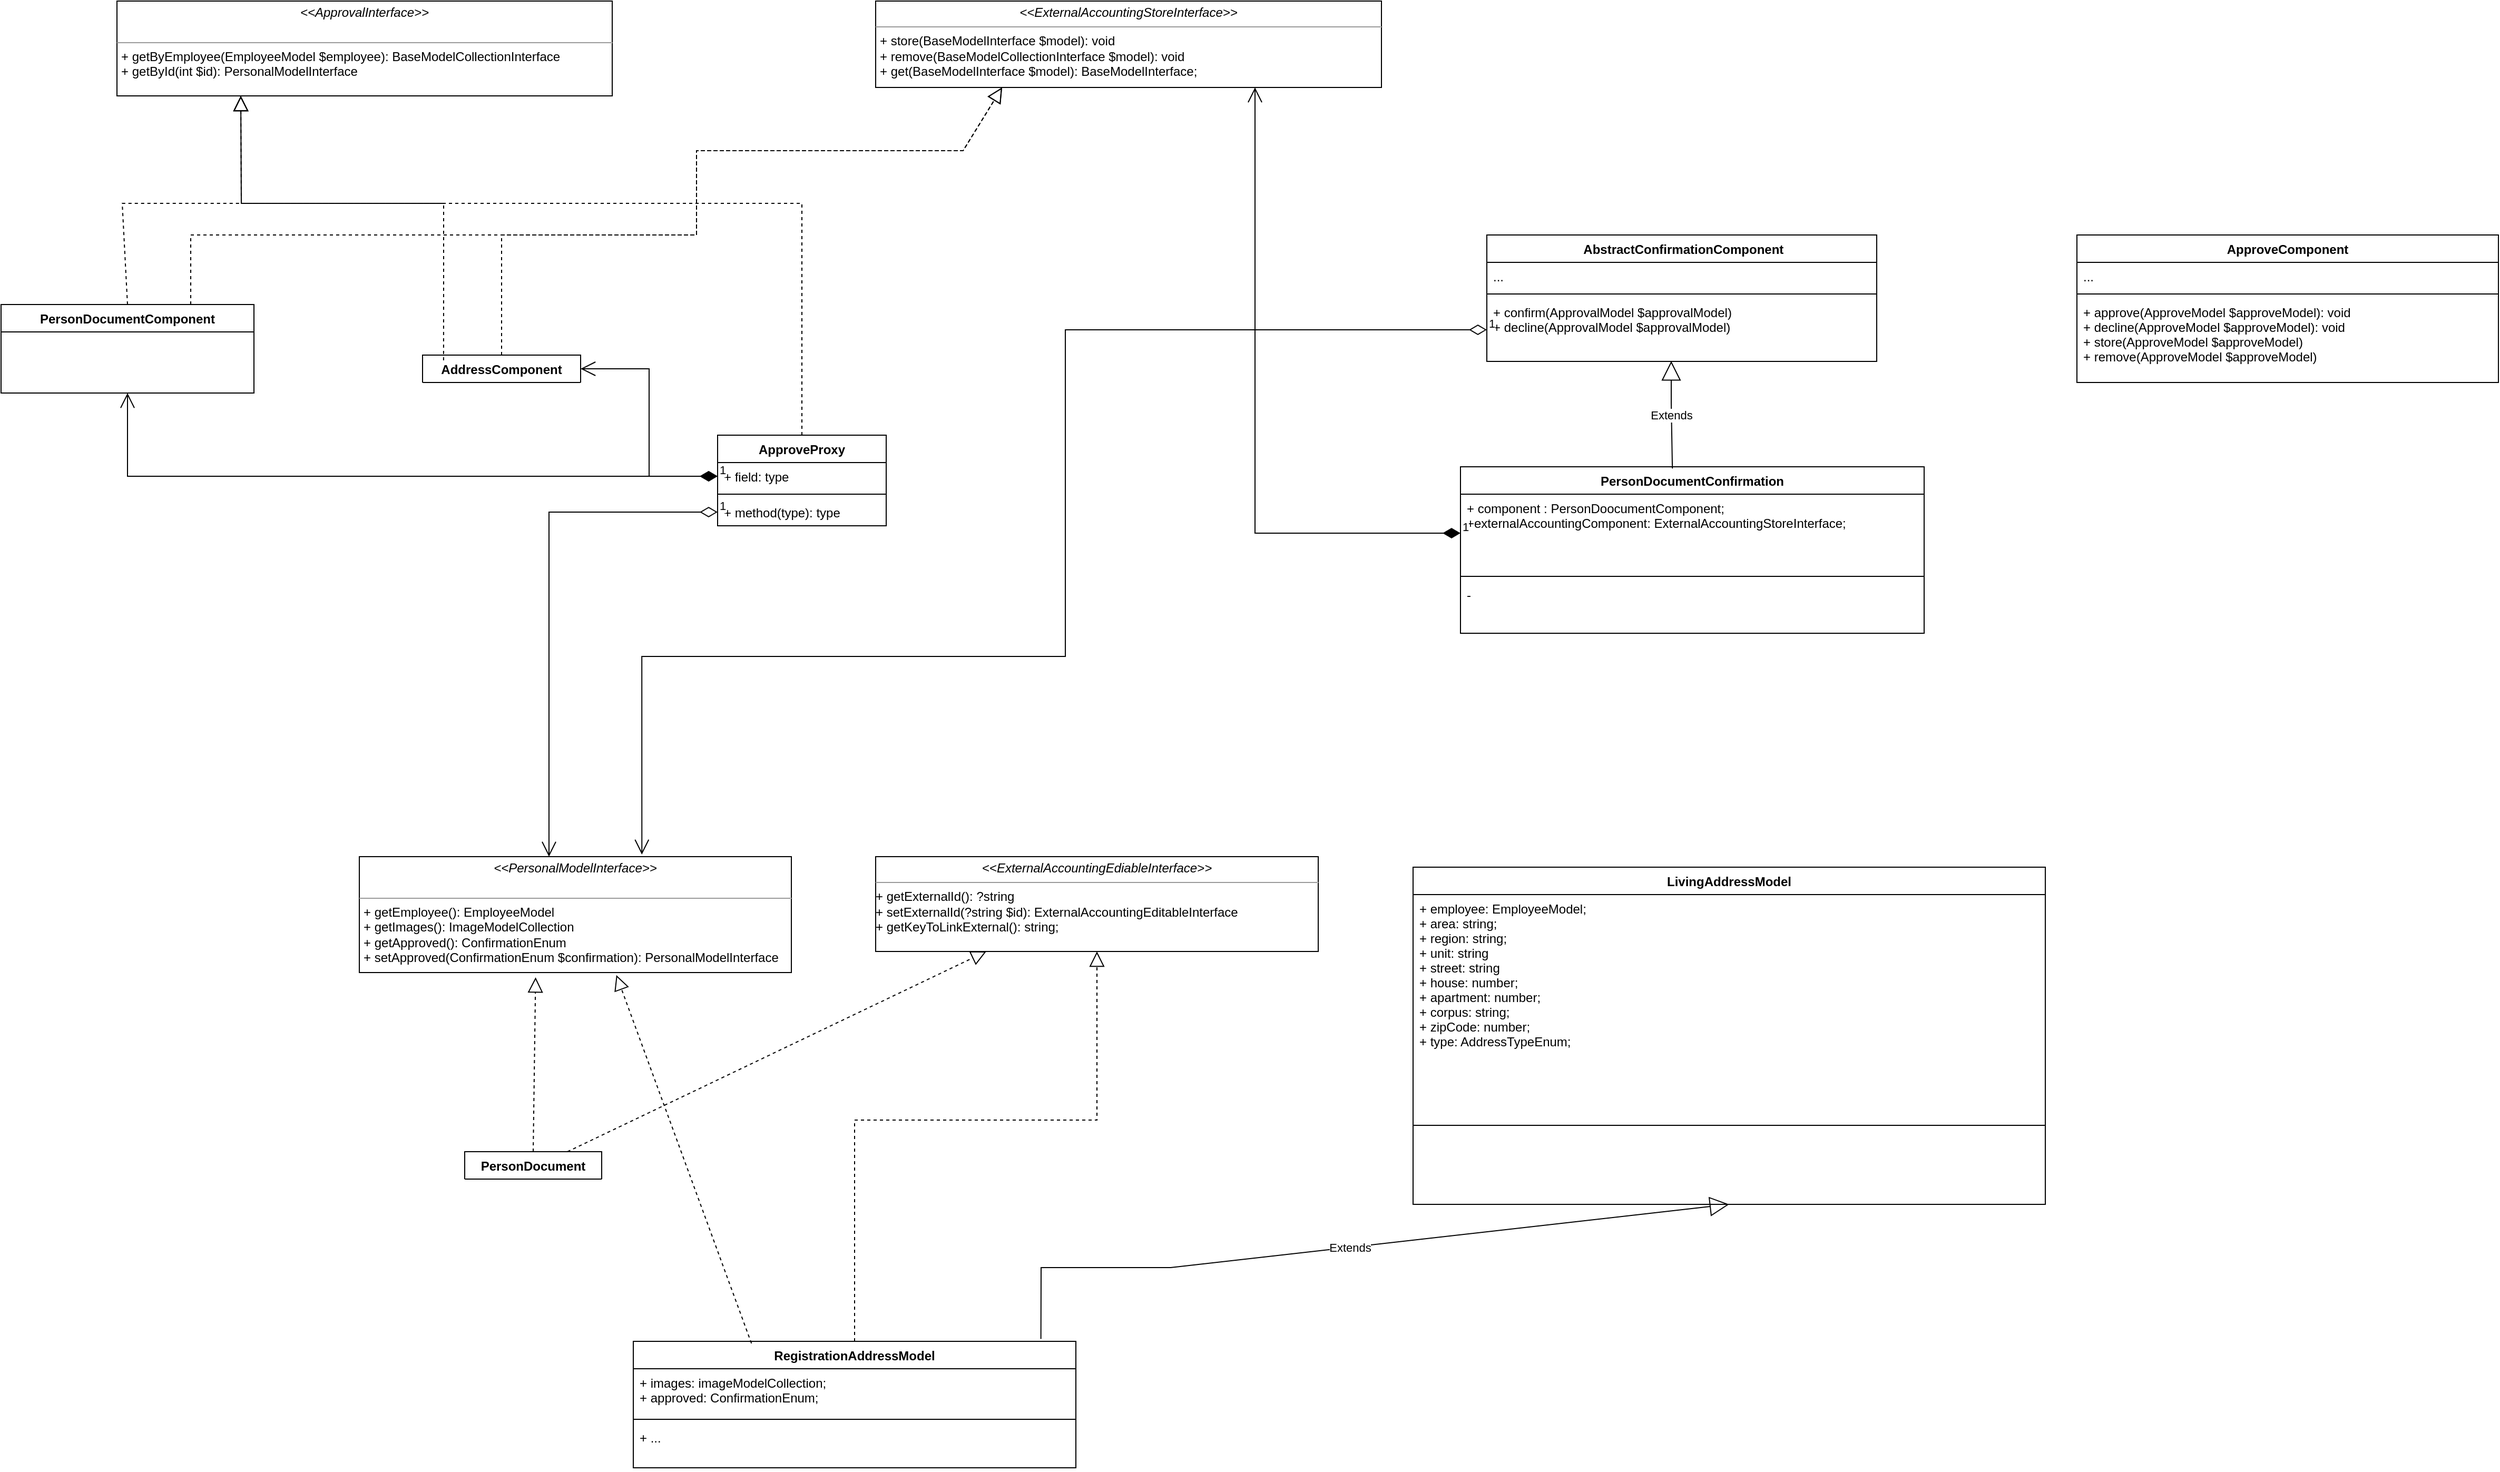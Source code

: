 <mxfile version="16.1.0" type="github">
  <diagram id="C5RBs43oDa-KdzZeNtuy" name="Page-1">
    <mxGraphModel dx="2844" dy="1664" grid="1" gridSize="10" guides="1" tooltips="1" connect="1" arrows="1" fold="1" page="1" pageScale="1" pageWidth="3300" pageHeight="4681" math="0" shadow="0">
      <root>
        <mxCell id="WIyWlLk6GJQsqaUBKTNV-0" />
        <mxCell id="WIyWlLk6GJQsqaUBKTNV-1" parent="WIyWlLk6GJQsqaUBKTNV-0" />
        <mxCell id="jNdyc2vnMrTo6YjB5sLs-2" value="PersonDocument" style="swimlane;fontStyle=1;align=center;verticalAlign=top;childLayout=stackLayout;horizontal=1;startSize=26;horizontalStack=0;resizeParent=1;resizeParentMax=0;resizeLast=0;collapsible=1;marginBottom=0;" parent="WIyWlLk6GJQsqaUBKTNV-1" vertex="1" collapsed="1">
          <mxGeometry x="740" y="1870" width="130" height="26" as="geometry">
            <mxRectangle x="1095" y="430" width="460" height="284" as="alternateBounds" />
          </mxGeometry>
        </mxCell>
        <mxCell id="jNdyc2vnMrTo6YjB5sLs-3" value="+ type: ExternalAccountingPassportDocumentTypeEnum&#xa;+ series: string&#xa;+ number: int&#xa;+ issuedDate: DateTimeInterface&#xa;+ issuedBy: string&#xa;+ validUntil: DateTimeinterface;&#xa;+ photoInsertionDate: DateTimeInterface;&#xa;+ employee: EmployeeModel;&#xa;+ images: ImageModelCollection;&#xa;+ approved: ConfirmationEnum;&#xa;&#xa;&#xa; " style="text;strokeColor=none;fillColor=none;align=left;verticalAlign=top;spacingLeft=4;spacingRight=4;overflow=hidden;rotatable=0;points=[[0,0.5],[1,0.5]];portConstraint=eastwest;" parent="jNdyc2vnMrTo6YjB5sLs-2" vertex="1">
          <mxGeometry y="26" width="130" height="194" as="geometry" />
        </mxCell>
        <mxCell id="jNdyc2vnMrTo6YjB5sLs-4" value="" style="line;strokeWidth=1;fillColor=none;align=left;verticalAlign=middle;spacingTop=-1;spacingLeft=3;spacingRight=3;rotatable=0;labelPosition=right;points=[];portConstraint=eastwest;" parent="jNdyc2vnMrTo6YjB5sLs-2" vertex="1">
          <mxGeometry y="220" width="130" height="18" as="geometry" />
        </mxCell>
        <mxCell id="jNdyc2vnMrTo6YjB5sLs-5" value="+ ..." style="text;strokeColor=none;fillColor=none;align=left;verticalAlign=top;spacingLeft=4;spacingRight=4;overflow=hidden;rotatable=0;points=[[0,0.5],[1,0.5]];portConstraint=eastwest;" parent="jNdyc2vnMrTo6YjB5sLs-2" vertex="1">
          <mxGeometry y="238" width="130" height="46" as="geometry" />
        </mxCell>
        <mxCell id="jNdyc2vnMrTo6YjB5sLs-6" value="&lt;p style=&quot;margin: 0px ; margin-top: 4px ; text-align: center&quot;&gt;&lt;i&gt;&amp;lt;&amp;lt;PersonalModelInterface&amp;gt;&amp;gt;&lt;/i&gt;&lt;br&gt;&lt;br&gt;&lt;/p&gt;&lt;hr size=&quot;1&quot;&gt;&lt;p style=&quot;margin: 0px ; margin-left: 4px&quot;&gt;&lt;/p&gt;&lt;p style=&quot;margin: 0px ; margin-left: 4px&quot;&gt;+ getEmployee(): EmployeeModel&lt;br&gt;+ getImages(): ImageModelCollection&lt;/p&gt;&lt;p style=&quot;margin: 0px ; margin-left: 4px&quot;&gt;+ getApproved(): ConfirmationEnum&lt;/p&gt;&lt;p style=&quot;margin: 0px ; margin-left: 4px&quot;&gt;+ setApproved(ConfirmationEnum $confirmation&lt;span&gt;): PersonalModelInterface&lt;/span&gt;&lt;/p&gt;" style="verticalAlign=top;align=left;overflow=fill;fontSize=12;fontFamily=Helvetica;html=1;" parent="WIyWlLk6GJQsqaUBKTNV-1" vertex="1">
          <mxGeometry x="640" y="1590" width="410" height="110" as="geometry" />
        </mxCell>
        <mxCell id="jNdyc2vnMrTo6YjB5sLs-7" value="" style="endArrow=block;dashed=1;endFill=0;endSize=12;html=1;rounded=0;entryX=0.408;entryY=1.041;entryDx=0;entryDy=0;exitX=0.5;exitY=0;exitDx=0;exitDy=0;entryPerimeter=0;" parent="WIyWlLk6GJQsqaUBKTNV-1" source="jNdyc2vnMrTo6YjB5sLs-2" target="jNdyc2vnMrTo6YjB5sLs-6" edge="1">
          <mxGeometry width="160" relative="1" as="geometry">
            <mxPoint x="475" y="1970" as="sourcePoint" />
            <mxPoint x="635" y="1970" as="targetPoint" />
          </mxGeometry>
        </mxCell>
        <mxCell id="3lvFxV43IL27FloCC7F8-0" value="LivingAddressModel" style="swimlane;fontStyle=1;align=center;verticalAlign=top;childLayout=stackLayout;horizontal=1;startSize=26;horizontalStack=0;resizeParent=1;resizeParentMax=0;resizeLast=0;collapsible=1;marginBottom=0;" parent="WIyWlLk6GJQsqaUBKTNV-1" vertex="1">
          <mxGeometry x="1640" y="1600" width="600" height="320" as="geometry">
            <mxRectangle x="1970" y="920" width="160" height="26" as="alternateBounds" />
          </mxGeometry>
        </mxCell>
        <mxCell id="3lvFxV43IL27FloCC7F8-1" value="+ employee: EmployeeModel;&#xa;+ area: string;&#xa;+ region: string;&#xa;+ unit: string&#xa;+ street: string&#xa;+ house: number;&#xa;+ apartment: number;&#xa;+ corpus: string;&#xa;+ zipCode: number;&#xa;+ type: AddressTypeEnum;" style="text;strokeColor=none;fillColor=none;align=left;verticalAlign=top;spacingLeft=4;spacingRight=4;overflow=hidden;rotatable=0;points=[[0,0.5],[1,0.5]];portConstraint=eastwest;" parent="3lvFxV43IL27FloCC7F8-0" vertex="1">
          <mxGeometry y="26" width="600" height="144" as="geometry" />
        </mxCell>
        <mxCell id="3lvFxV43IL27FloCC7F8-2" value="" style="line;strokeWidth=1;fillColor=none;align=left;verticalAlign=middle;spacingTop=-1;spacingLeft=3;spacingRight=3;rotatable=0;labelPosition=right;points=[];portConstraint=eastwest;" parent="3lvFxV43IL27FloCC7F8-0" vertex="1">
          <mxGeometry y="170" width="600" height="150" as="geometry" />
        </mxCell>
        <mxCell id="3lvFxV43IL27FloCC7F8-4" value="RegistrationAddressModel" style="swimlane;fontStyle=1;align=center;verticalAlign=top;childLayout=stackLayout;horizontal=1;startSize=26;horizontalStack=0;resizeParent=1;resizeParentMax=0;resizeLast=0;collapsible=1;marginBottom=0;" parent="WIyWlLk6GJQsqaUBKTNV-1" vertex="1">
          <mxGeometry x="900" y="2050" width="420" height="120" as="geometry">
            <mxRectangle x="1770" y="1230" width="190" height="26" as="alternateBounds" />
          </mxGeometry>
        </mxCell>
        <mxCell id="3lvFxV43IL27FloCC7F8-5" value="+ images: imageModelCollection;&#xa;+ approved: ConfirmationEnum;" style="text;strokeColor=none;fillColor=none;align=left;verticalAlign=top;spacingLeft=4;spacingRight=4;overflow=hidden;rotatable=0;points=[[0,0.5],[1,0.5]];portConstraint=eastwest;" parent="3lvFxV43IL27FloCC7F8-4" vertex="1">
          <mxGeometry y="26" width="420" height="44" as="geometry" />
        </mxCell>
        <mxCell id="3lvFxV43IL27FloCC7F8-6" value="" style="line;strokeWidth=1;fillColor=none;align=left;verticalAlign=middle;spacingTop=-1;spacingLeft=3;spacingRight=3;rotatable=0;labelPosition=right;points=[];portConstraint=eastwest;" parent="3lvFxV43IL27FloCC7F8-4" vertex="1">
          <mxGeometry y="70" width="420" height="8" as="geometry" />
        </mxCell>
        <mxCell id="3lvFxV43IL27FloCC7F8-7" value="+ ..." style="text;strokeColor=none;fillColor=none;align=left;verticalAlign=top;spacingLeft=4;spacingRight=4;overflow=hidden;rotatable=0;points=[[0,0.5],[1,0.5]];portConstraint=eastwest;" parent="3lvFxV43IL27FloCC7F8-4" vertex="1">
          <mxGeometry y="78" width="420" height="42" as="geometry" />
        </mxCell>
        <mxCell id="3lvFxV43IL27FloCC7F8-8" value="" style="endArrow=block;dashed=1;endFill=0;endSize=12;html=1;rounded=0;entryX=0.595;entryY=1.022;entryDx=0;entryDy=0;entryPerimeter=0;exitX=0.267;exitY=0.016;exitDx=0;exitDy=0;exitPerimeter=0;" parent="WIyWlLk6GJQsqaUBKTNV-1" source="3lvFxV43IL27FloCC7F8-4" target="jNdyc2vnMrTo6YjB5sLs-6" edge="1">
          <mxGeometry width="160" relative="1" as="geometry">
            <mxPoint x="750" y="2090" as="sourcePoint" />
            <mxPoint x="910" y="2090" as="targetPoint" />
          </mxGeometry>
        </mxCell>
        <mxCell id="3lvFxV43IL27FloCC7F8-9" value="Extends" style="endArrow=block;endSize=16;endFill=0;html=1;rounded=0;exitX=0.921;exitY=-0.019;exitDx=0;exitDy=0;exitPerimeter=0;entryX=0.5;entryY=1;entryDx=0;entryDy=0;" parent="WIyWlLk6GJQsqaUBKTNV-1" source="3lvFxV43IL27FloCC7F8-4" target="3lvFxV43IL27FloCC7F8-0" edge="1">
          <mxGeometry width="160" relative="1" as="geometry">
            <mxPoint x="1000" y="2170" as="sourcePoint" />
            <mxPoint x="1250" y="1900" as="targetPoint" />
            <Array as="points">
              <mxPoint x="1287" y="1980" />
              <mxPoint x="1410" y="1980" />
            </Array>
          </mxGeometry>
        </mxCell>
        <mxCell id="3lvFxV43IL27FloCC7F8-11" value="&lt;p style=&quot;margin: 0px ; margin-top: 4px ; text-align: center&quot;&gt;&lt;i&gt;&amp;lt;&amp;lt;ApprovalInterface&amp;gt;&amp;gt;&lt;/i&gt;&lt;br&gt;&lt;br&gt;&lt;/p&gt;&lt;hr size=&quot;1&quot;&gt;&lt;p style=&quot;margin: 0px ; margin-left: 4px&quot;&gt;&lt;/p&gt;&lt;p style=&quot;margin: 0px ; margin-left: 4px&quot;&gt;+ getByEmployee(EmployeeModel $employee): BaseModelCollectionInterface&lt;br&gt;+ getById(int $id): PersonalModelInterface&lt;/p&gt;" style="verticalAlign=top;align=left;overflow=fill;fontSize=12;fontFamily=Helvetica;html=1;" parent="WIyWlLk6GJQsqaUBKTNV-1" vertex="1">
          <mxGeometry x="410" y="778" width="470" height="90" as="geometry" />
        </mxCell>
        <mxCell id="giyvg8UXYSV1kOh0cT8f-0" value="PersonDocumentComponent" style="swimlane;fontStyle=1;align=center;verticalAlign=top;childLayout=stackLayout;horizontal=1;startSize=26;horizontalStack=0;resizeParent=1;resizeParentMax=0;resizeLast=0;collapsible=1;marginBottom=0;" vertex="1" collapsed="1" parent="WIyWlLk6GJQsqaUBKTNV-1">
          <mxGeometry x="300" y="1066" width="240" height="84" as="geometry">
            <mxRectangle x="300" y="1066" width="420" height="202" as="alternateBounds" />
          </mxGeometry>
        </mxCell>
        <mxCell id="giyvg8UXYSV1kOh0cT8f-1" value="+ modelCreatorInterface: type" style="text;strokeColor=none;fillColor=none;align=left;verticalAlign=top;spacingLeft=4;spacingRight=4;overflow=hidden;rotatable=0;points=[[0,0.5],[1,0.5]];portConstraint=eastwest;" vertex="1" parent="giyvg8UXYSV1kOh0cT8f-0">
          <mxGeometry y="26" width="240" height="74" as="geometry" />
        </mxCell>
        <mxCell id="giyvg8UXYSV1kOh0cT8f-2" value="" style="line;strokeWidth=1;fillColor=none;align=left;verticalAlign=middle;spacingTop=-1;spacingLeft=3;spacingRight=3;rotatable=0;labelPosition=right;points=[];portConstraint=eastwest;" vertex="1" parent="giyvg8UXYSV1kOh0cT8f-0">
          <mxGeometry y="100" width="240" height="8" as="geometry" />
        </mxCell>
        <mxCell id="giyvg8UXYSV1kOh0cT8f-3" value="&#xa;+ getByEmployee(EmployeeModel $employee): BaseModelCollectionInterface&#xa;+ getById(int $id): PersonalModelInterface&#xa;+ store()&#xa;+ remove()&#xa;" style="text;strokeColor=none;fillColor=none;align=left;verticalAlign=top;spacingLeft=4;spacingRight=4;overflow=hidden;rotatable=0;points=[[0,0.5],[1,0.5]];portConstraint=eastwest;" vertex="1" parent="giyvg8UXYSV1kOh0cT8f-0">
          <mxGeometry y="108" width="240" height="94" as="geometry" />
        </mxCell>
        <mxCell id="giyvg8UXYSV1kOh0cT8f-4" value="AddressComponent" style="swimlane;fontStyle=1;align=center;verticalAlign=top;childLayout=stackLayout;horizontal=1;startSize=26;horizontalStack=0;resizeParent=1;resizeParentMax=0;resizeLast=0;collapsible=1;marginBottom=0;" vertex="1" collapsed="1" parent="WIyWlLk6GJQsqaUBKTNV-1">
          <mxGeometry x="700" y="1114" width="150" height="26" as="geometry">
            <mxRectangle x="850" y="1040" width="470" height="210" as="alternateBounds" />
          </mxGeometry>
        </mxCell>
        <mxCell id="giyvg8UXYSV1kOh0cT8f-5" value="+ repositoryInterface: RepositoryInterface" style="text;strokeColor=none;fillColor=none;align=left;verticalAlign=top;spacingLeft=4;spacingRight=4;overflow=hidden;rotatable=0;points=[[0,0.5],[1,0.5]];portConstraint=eastwest;" vertex="1" parent="giyvg8UXYSV1kOh0cT8f-4">
          <mxGeometry y="26" width="150" height="26" as="geometry" />
        </mxCell>
        <mxCell id="giyvg8UXYSV1kOh0cT8f-6" value="" style="line;strokeWidth=1;fillColor=none;align=left;verticalAlign=middle;spacingTop=-1;spacingLeft=3;spacingRight=3;rotatable=0;labelPosition=right;points=[];portConstraint=eastwest;" vertex="1" parent="giyvg8UXYSV1kOh0cT8f-4">
          <mxGeometry y="52" width="150" height="8" as="geometry" />
        </mxCell>
        <mxCell id="giyvg8UXYSV1kOh0cT8f-7" value="+ method(type): type&#xa;+ getByEmployee(EmployeeModel $employee): BaseModelCollectionInterface&#xa;+ getById(int $id): PersonalModelInterface&#xa;+ store()&#xa;+ remove()&#xa;" style="text;strokeColor=none;fillColor=none;align=left;verticalAlign=top;spacingLeft=4;spacingRight=4;overflow=hidden;rotatable=0;points=[[0,0.5],[1,0.5]];portConstraint=eastwest;" vertex="1" parent="giyvg8UXYSV1kOh0cT8f-4">
          <mxGeometry y="60" width="150" height="150" as="geometry" />
        </mxCell>
        <mxCell id="giyvg8UXYSV1kOh0cT8f-8" value="" style="endArrow=block;dashed=1;endFill=0;endSize=12;html=1;rounded=0;entryX=0.25;entryY=1;entryDx=0;entryDy=0;exitX=0.5;exitY=0;exitDx=0;exitDy=0;" edge="1" parent="WIyWlLk6GJQsqaUBKTNV-1" source="giyvg8UXYSV1kOh0cT8f-0" target="3lvFxV43IL27FloCC7F8-11">
          <mxGeometry width="160" relative="1" as="geometry">
            <mxPoint x="430" y="908.52" as="sourcePoint" />
            <mxPoint x="590" y="908.52" as="targetPoint" />
            <Array as="points">
              <mxPoint x="415" y="970" />
              <mxPoint x="528" y="970" />
            </Array>
          </mxGeometry>
        </mxCell>
        <mxCell id="giyvg8UXYSV1kOh0cT8f-9" value="" style="endArrow=block;dashed=1;endFill=0;endSize=12;html=1;rounded=0;entryX=0.25;entryY=1;entryDx=0;entryDy=0;exitX=0.133;exitY=0.192;exitDx=0;exitDy=0;exitPerimeter=0;" edge="1" parent="WIyWlLk6GJQsqaUBKTNV-1" source="giyvg8UXYSV1kOh0cT8f-4" target="3lvFxV43IL27FloCC7F8-11">
          <mxGeometry width="160" relative="1" as="geometry">
            <mxPoint x="720" y="1070" as="sourcePoint" />
            <mxPoint x="820" y="930" as="targetPoint" />
            <Array as="points">
              <mxPoint x="720" y="1040" />
              <mxPoint x="720" y="970" />
              <mxPoint x="680" y="970" />
              <mxPoint x="528" y="970" />
            </Array>
          </mxGeometry>
        </mxCell>
        <mxCell id="giyvg8UXYSV1kOh0cT8f-12" value="ApproveProxy" style="swimlane;fontStyle=1;align=center;verticalAlign=top;childLayout=stackLayout;horizontal=1;startSize=26;horizontalStack=0;resizeParent=1;resizeParentMax=0;resizeLast=0;collapsible=1;marginBottom=0;" vertex="1" parent="WIyWlLk6GJQsqaUBKTNV-1">
          <mxGeometry x="980" y="1190" width="160" height="86" as="geometry" />
        </mxCell>
        <mxCell id="giyvg8UXYSV1kOh0cT8f-13" value="+ field: type" style="text;strokeColor=none;fillColor=none;align=left;verticalAlign=top;spacingLeft=4;spacingRight=4;overflow=hidden;rotatable=0;points=[[0,0.5],[1,0.5]];portConstraint=eastwest;" vertex="1" parent="giyvg8UXYSV1kOh0cT8f-12">
          <mxGeometry y="26" width="160" height="26" as="geometry" />
        </mxCell>
        <mxCell id="giyvg8UXYSV1kOh0cT8f-14" value="" style="line;strokeWidth=1;fillColor=none;align=left;verticalAlign=middle;spacingTop=-1;spacingLeft=3;spacingRight=3;rotatable=0;labelPosition=right;points=[];portConstraint=eastwest;" vertex="1" parent="giyvg8UXYSV1kOh0cT8f-12">
          <mxGeometry y="52" width="160" height="8" as="geometry" />
        </mxCell>
        <mxCell id="giyvg8UXYSV1kOh0cT8f-15" value="+ method(type): type" style="text;strokeColor=none;fillColor=none;align=left;verticalAlign=top;spacingLeft=4;spacingRight=4;overflow=hidden;rotatable=0;points=[[0,0.5],[1,0.5]];portConstraint=eastwest;" vertex="1" parent="giyvg8UXYSV1kOh0cT8f-12">
          <mxGeometry y="60" width="160" height="26" as="geometry" />
        </mxCell>
        <mxCell id="giyvg8UXYSV1kOh0cT8f-17" value="1" style="endArrow=open;html=1;endSize=12;startArrow=diamondThin;startSize=14;startFill=1;edgeStyle=orthogonalEdgeStyle;align=left;verticalAlign=bottom;rounded=0;exitX=0;exitY=0.5;exitDx=0;exitDy=0;entryX=1;entryY=0.5;entryDx=0;entryDy=0;" edge="1" parent="WIyWlLk6GJQsqaUBKTNV-1" source="giyvg8UXYSV1kOh0cT8f-13" target="giyvg8UXYSV1kOh0cT8f-4">
          <mxGeometry x="-1" y="3" relative="1" as="geometry">
            <mxPoint x="960" y="1170" as="sourcePoint" />
            <mxPoint x="750" y="1170" as="targetPoint" />
          </mxGeometry>
        </mxCell>
        <mxCell id="giyvg8UXYSV1kOh0cT8f-18" value="1" style="endArrow=open;html=1;endSize=12;startArrow=diamondThin;startSize=14;startFill=1;edgeStyle=orthogonalEdgeStyle;align=left;verticalAlign=bottom;rounded=0;exitX=0;exitY=0.5;exitDx=0;exitDy=0;entryX=0.5;entryY=1;entryDx=0;entryDy=0;" edge="1" parent="WIyWlLk6GJQsqaUBKTNV-1" source="giyvg8UXYSV1kOh0cT8f-13" target="giyvg8UXYSV1kOh0cT8f-0">
          <mxGeometry x="-1" y="3" relative="1" as="geometry">
            <mxPoint x="930" y="1250" as="sourcePoint" />
            <mxPoint x="540" y="1180" as="targetPoint" />
          </mxGeometry>
        </mxCell>
        <mxCell id="giyvg8UXYSV1kOh0cT8f-20" value="1" style="endArrow=open;html=1;endSize=12;startArrow=diamondThin;startSize=14;startFill=0;edgeStyle=orthogonalEdgeStyle;align=left;verticalAlign=bottom;rounded=0;exitX=0;exitY=0.5;exitDx=0;exitDy=0;entryX=0.439;entryY=0;entryDx=0;entryDy=0;entryPerimeter=0;" edge="1" parent="WIyWlLk6GJQsqaUBKTNV-1" source="giyvg8UXYSV1kOh0cT8f-15" target="jNdyc2vnMrTo6YjB5sLs-6">
          <mxGeometry x="-1" y="3" relative="1" as="geometry">
            <mxPoint x="830" y="1330" as="sourcePoint" />
            <mxPoint x="810" y="1560" as="targetPoint" />
          </mxGeometry>
        </mxCell>
        <mxCell id="giyvg8UXYSV1kOh0cT8f-21" value=" AbstractConfirmationComponent" style="swimlane;fontStyle=1;align=center;verticalAlign=top;childLayout=stackLayout;horizontal=1;startSize=26;horizontalStack=0;resizeParent=1;resizeParentMax=0;resizeLast=0;collapsible=1;marginBottom=0;" vertex="1" parent="WIyWlLk6GJQsqaUBKTNV-1">
          <mxGeometry x="1710" y="1000" width="370" height="120" as="geometry" />
        </mxCell>
        <mxCell id="giyvg8UXYSV1kOh0cT8f-22" value="..." style="text;strokeColor=none;fillColor=none;align=left;verticalAlign=top;spacingLeft=4;spacingRight=4;overflow=hidden;rotatable=0;points=[[0,0.5],[1,0.5]];portConstraint=eastwest;" vertex="1" parent="giyvg8UXYSV1kOh0cT8f-21">
          <mxGeometry y="26" width="370" height="26" as="geometry" />
        </mxCell>
        <mxCell id="giyvg8UXYSV1kOh0cT8f-23" value="" style="line;strokeWidth=1;fillColor=none;align=left;verticalAlign=middle;spacingTop=-1;spacingLeft=3;spacingRight=3;rotatable=0;labelPosition=right;points=[];portConstraint=eastwest;" vertex="1" parent="giyvg8UXYSV1kOh0cT8f-21">
          <mxGeometry y="52" width="370" height="8" as="geometry" />
        </mxCell>
        <mxCell id="giyvg8UXYSV1kOh0cT8f-24" value="+ confirm(ApprovalModel $approvalModel)&#xa;+ decline(ApprovalModel $approvalModel)" style="text;strokeColor=none;fillColor=none;align=left;verticalAlign=top;spacingLeft=4;spacingRight=4;overflow=hidden;rotatable=0;points=[[0,0.5],[1,0.5]];portConstraint=eastwest;" vertex="1" parent="giyvg8UXYSV1kOh0cT8f-21">
          <mxGeometry y="60" width="370" height="60" as="geometry" />
        </mxCell>
        <mxCell id="giyvg8UXYSV1kOh0cT8f-25" value="ApproveComponent" style="swimlane;fontStyle=1;align=center;verticalAlign=top;childLayout=stackLayout;horizontal=1;startSize=26;horizontalStack=0;resizeParent=1;resizeParentMax=0;resizeLast=0;collapsible=1;marginBottom=0;" vertex="1" parent="WIyWlLk6GJQsqaUBKTNV-1">
          <mxGeometry x="2270" y="1000" width="400" height="140" as="geometry" />
        </mxCell>
        <mxCell id="giyvg8UXYSV1kOh0cT8f-26" value="..." style="text;strokeColor=none;fillColor=none;align=left;verticalAlign=top;spacingLeft=4;spacingRight=4;overflow=hidden;rotatable=0;points=[[0,0.5],[1,0.5]];portConstraint=eastwest;" vertex="1" parent="giyvg8UXYSV1kOh0cT8f-25">
          <mxGeometry y="26" width="400" height="26" as="geometry" />
        </mxCell>
        <mxCell id="giyvg8UXYSV1kOh0cT8f-27" value="" style="line;strokeWidth=1;fillColor=none;align=left;verticalAlign=middle;spacingTop=-1;spacingLeft=3;spacingRight=3;rotatable=0;labelPosition=right;points=[];portConstraint=eastwest;" vertex="1" parent="giyvg8UXYSV1kOh0cT8f-25">
          <mxGeometry y="52" width="400" height="8" as="geometry" />
        </mxCell>
        <mxCell id="giyvg8UXYSV1kOh0cT8f-28" value="+ approve(ApproveModel $approveModel): void&#xa;+ decline(ApproveModel $approveModel): void&#xa;+ store(ApproveModel $approveModel)&#xa;+ remove(ApproveModel $approveModel)" style="text;strokeColor=none;fillColor=none;align=left;verticalAlign=top;spacingLeft=4;spacingRight=4;overflow=hidden;rotatable=0;points=[[0,0.5],[1,0.5]];portConstraint=eastwest;" vertex="1" parent="giyvg8UXYSV1kOh0cT8f-25">
          <mxGeometry y="60" width="400" height="80" as="geometry" />
        </mxCell>
        <mxCell id="giyvg8UXYSV1kOh0cT8f-29" value="PersonDocumentConfirmation" style="swimlane;fontStyle=1;align=center;verticalAlign=top;childLayout=stackLayout;horizontal=1;startSize=26;horizontalStack=0;resizeParent=1;resizeParentMax=0;resizeLast=0;collapsible=1;marginBottom=0;" vertex="1" parent="WIyWlLk6GJQsqaUBKTNV-1">
          <mxGeometry x="1685" y="1220" width="440" height="158" as="geometry" />
        </mxCell>
        <mxCell id="giyvg8UXYSV1kOh0cT8f-30" value="+ component : PersonDoocumentComponent;&#xa;+externalAccountingComponent: ExternalAccountingStoreInterface;&#xa;" style="text;strokeColor=none;fillColor=none;align=left;verticalAlign=top;spacingLeft=4;spacingRight=4;overflow=hidden;rotatable=0;points=[[0,0.5],[1,0.5]];portConstraint=eastwest;" vertex="1" parent="giyvg8UXYSV1kOh0cT8f-29">
          <mxGeometry y="26" width="440" height="74" as="geometry" />
        </mxCell>
        <mxCell id="giyvg8UXYSV1kOh0cT8f-31" value="" style="line;strokeWidth=1;fillColor=none;align=left;verticalAlign=middle;spacingTop=-1;spacingLeft=3;spacingRight=3;rotatable=0;labelPosition=right;points=[];portConstraint=eastwest;" vertex="1" parent="giyvg8UXYSV1kOh0cT8f-29">
          <mxGeometry y="100" width="440" height="8" as="geometry" />
        </mxCell>
        <mxCell id="giyvg8UXYSV1kOh0cT8f-32" value="- " style="text;strokeColor=none;fillColor=none;align=left;verticalAlign=top;spacingLeft=4;spacingRight=4;overflow=hidden;rotatable=0;points=[[0,0.5],[1,0.5]];portConstraint=eastwest;" vertex="1" parent="giyvg8UXYSV1kOh0cT8f-29">
          <mxGeometry y="108" width="440" height="50" as="geometry" />
        </mxCell>
        <mxCell id="giyvg8UXYSV1kOh0cT8f-38" value="&lt;p style=&quot;margin: 0px ; margin-top: 4px ; text-align: center&quot;&gt;&lt;i&gt;&amp;lt;&amp;lt;ExternalAccountingEdiableInterface&amp;gt;&amp;gt;&lt;/i&gt;&lt;br&gt;&lt;/p&gt;&lt;hr size=&quot;1&quot;&gt;+ getExternalId(): ?string&lt;br&gt;+ setExternalId(?string $id): ExternalAccountingEditableInterface&lt;br&gt;+ getKeyToLinkExternal(): string;" style="verticalAlign=top;align=left;overflow=fill;fontSize=12;fontFamily=Helvetica;html=1;" vertex="1" parent="WIyWlLk6GJQsqaUBKTNV-1">
          <mxGeometry x="1130" y="1590" width="420" height="90" as="geometry" />
        </mxCell>
        <mxCell id="giyvg8UXYSV1kOh0cT8f-39" value="" style="endArrow=block;dashed=1;endFill=0;endSize=12;html=1;rounded=0;entryX=0.5;entryY=1;entryDx=0;entryDy=0;exitX=0.5;exitY=0;exitDx=0;exitDy=0;" edge="1" parent="WIyWlLk6GJQsqaUBKTNV-1" source="3lvFxV43IL27FloCC7F8-4" target="giyvg8UXYSV1kOh0cT8f-38">
          <mxGeometry width="160" relative="1" as="geometry">
            <mxPoint x="1000" y="1800" as="sourcePoint" />
            <mxPoint x="1160" y="1800" as="targetPoint" />
            <Array as="points">
              <mxPoint x="1110" y="1840" />
              <mxPoint x="1340" y="1840" />
            </Array>
          </mxGeometry>
        </mxCell>
        <mxCell id="giyvg8UXYSV1kOh0cT8f-40" value="" style="endArrow=block;dashed=1;endFill=0;endSize=12;html=1;rounded=0;entryX=0.25;entryY=1;entryDx=0;entryDy=0;exitX=0.75;exitY=0;exitDx=0;exitDy=0;" edge="1" parent="WIyWlLk6GJQsqaUBKTNV-1" source="jNdyc2vnMrTo6YjB5sLs-2" target="giyvg8UXYSV1kOh0cT8f-38">
          <mxGeometry width="160" relative="1" as="geometry">
            <mxPoint x="1000" y="1800" as="sourcePoint" />
            <mxPoint x="1160" y="1800" as="targetPoint" />
          </mxGeometry>
        </mxCell>
        <mxCell id="giyvg8UXYSV1kOh0cT8f-43" value="1" style="endArrow=open;html=1;endSize=12;startArrow=diamondThin;startSize=14;startFill=0;edgeStyle=orthogonalEdgeStyle;align=left;verticalAlign=bottom;rounded=0;entryX=0.654;entryY=-0.018;entryDx=0;entryDy=0;entryPerimeter=0;exitX=0;exitY=0.5;exitDx=0;exitDy=0;" edge="1" parent="WIyWlLk6GJQsqaUBKTNV-1" source="giyvg8UXYSV1kOh0cT8f-24" target="jNdyc2vnMrTo6YjB5sLs-6">
          <mxGeometry x="-1" y="3" relative="1" as="geometry">
            <mxPoint x="1230" y="1310" as="sourcePoint" />
            <mxPoint x="1410" y="1370" as="targetPoint" />
            <Array as="points">
              <mxPoint x="1310" y="1090" />
              <mxPoint x="1310" y="1400" />
              <mxPoint x="908" y="1400" />
            </Array>
          </mxGeometry>
        </mxCell>
        <mxCell id="giyvg8UXYSV1kOh0cT8f-44" value="Extends" style="endArrow=block;endSize=16;endFill=0;html=1;rounded=0;entryX=0.473;entryY=0.994;entryDx=0;entryDy=0;entryPerimeter=0;exitX=0.457;exitY=0.01;exitDx=0;exitDy=0;exitPerimeter=0;" edge="1" parent="WIyWlLk6GJQsqaUBKTNV-1" source="giyvg8UXYSV1kOh0cT8f-29" target="giyvg8UXYSV1kOh0cT8f-24">
          <mxGeometry width="160" relative="1" as="geometry">
            <mxPoint x="1600" y="1200" as="sourcePoint" />
            <mxPoint x="1770" y="1170" as="targetPoint" />
            <Array as="points">
              <mxPoint x="1885" y="1160" />
            </Array>
          </mxGeometry>
        </mxCell>
        <mxCell id="giyvg8UXYSV1kOh0cT8f-58" value="&lt;p style=&quot;margin: 0px ; margin-top: 4px ; text-align: center&quot;&gt;&lt;i&gt;&amp;lt;&amp;lt;ExternalAccountingStoreInterface&amp;gt;&amp;gt;&lt;/i&gt;&lt;/p&gt;&lt;hr size=&quot;1&quot;&gt;&lt;p style=&quot;margin: 0px ; margin-left: 4px&quot;&gt;+ store(BaseModelInterface $model): void&lt;/p&gt;&lt;p style=&quot;margin: 0px ; margin-left: 4px&quot;&gt;+ remove(BaseModelCollectionInterface $model): void&lt;/p&gt;&lt;p style=&quot;margin: 0px ; margin-left: 4px&quot;&gt;+ get(BaseModelInterface $model&lt;span&gt;): BaseModelInterface;&lt;/span&gt;&lt;/p&gt;" style="verticalAlign=top;align=left;overflow=fill;fontSize=12;fontFamily=Helvetica;html=1;" vertex="1" parent="WIyWlLk6GJQsqaUBKTNV-1">
          <mxGeometry x="1130" y="778" width="480" height="82" as="geometry" />
        </mxCell>
        <mxCell id="giyvg8UXYSV1kOh0cT8f-59" value="" style="endArrow=block;dashed=1;endFill=0;endSize=12;html=1;rounded=0;entryX=0.25;entryY=1;entryDx=0;entryDy=0;exitX=0.75;exitY=0;exitDx=0;exitDy=0;" edge="1" parent="WIyWlLk6GJQsqaUBKTNV-1" source="giyvg8UXYSV1kOh0cT8f-0" target="giyvg8UXYSV1kOh0cT8f-58">
          <mxGeometry width="160" relative="1" as="geometry">
            <mxPoint x="960" y="920" as="sourcePoint" />
            <mxPoint x="1120" y="920" as="targetPoint" />
            <Array as="points">
              <mxPoint x="480" y="1000" />
              <mxPoint x="750" y="1000" />
              <mxPoint x="780" y="1000" />
              <mxPoint x="960" y="1000" />
              <mxPoint x="960" y="960" />
              <mxPoint x="960" y="920" />
              <mxPoint x="1213" y="920" />
            </Array>
          </mxGeometry>
        </mxCell>
        <mxCell id="giyvg8UXYSV1kOh0cT8f-60" value="" style="endArrow=block;dashed=1;endFill=0;endSize=12;html=1;rounded=0;entryX=0.25;entryY=1;entryDx=0;entryDy=0;exitX=0.5;exitY=0;exitDx=0;exitDy=0;" edge="1" parent="WIyWlLk6GJQsqaUBKTNV-1" source="giyvg8UXYSV1kOh0cT8f-4" target="giyvg8UXYSV1kOh0cT8f-58">
          <mxGeometry width="160" relative="1" as="geometry">
            <mxPoint x="1400" y="1420" as="sourcePoint" />
            <mxPoint x="1560" y="1420" as="targetPoint" />
            <Array as="points">
              <mxPoint x="775" y="1000" />
              <mxPoint x="960" y="1000" />
              <mxPoint x="960" y="960" />
              <mxPoint x="960" y="920" />
              <mxPoint x="1213" y="920" />
            </Array>
          </mxGeometry>
        </mxCell>
        <mxCell id="giyvg8UXYSV1kOh0cT8f-61" value="" style="endArrow=block;dashed=1;endFill=0;endSize=12;html=1;rounded=0;entryX=0.25;entryY=1;entryDx=0;entryDy=0;exitX=0.5;exitY=0;exitDx=0;exitDy=0;" edge="1" parent="WIyWlLk6GJQsqaUBKTNV-1" source="giyvg8UXYSV1kOh0cT8f-12" target="3lvFxV43IL27FloCC7F8-11">
          <mxGeometry width="160" relative="1" as="geometry">
            <mxPoint x="1030" y="1020" as="sourcePoint" />
            <mxPoint x="1190" y="1020" as="targetPoint" />
            <Array as="points">
              <mxPoint x="1060" y="970" />
              <mxPoint x="528" y="970" />
            </Array>
          </mxGeometry>
        </mxCell>
        <mxCell id="giyvg8UXYSV1kOh0cT8f-62" value="1" style="endArrow=open;html=1;endSize=12;startArrow=diamondThin;startSize=14;startFill=1;edgeStyle=orthogonalEdgeStyle;align=left;verticalAlign=bottom;rounded=0;exitX=0;exitY=0.5;exitDx=0;exitDy=0;entryX=0.75;entryY=1;entryDx=0;entryDy=0;" edge="1" parent="WIyWlLk6GJQsqaUBKTNV-1" source="giyvg8UXYSV1kOh0cT8f-30" target="giyvg8UXYSV1kOh0cT8f-58">
          <mxGeometry x="-1" y="3" relative="1" as="geometry">
            <mxPoint x="1290" y="910" as="sourcePoint" />
            <mxPoint x="1450" y="910" as="targetPoint" />
          </mxGeometry>
        </mxCell>
      </root>
    </mxGraphModel>
  </diagram>
</mxfile>
